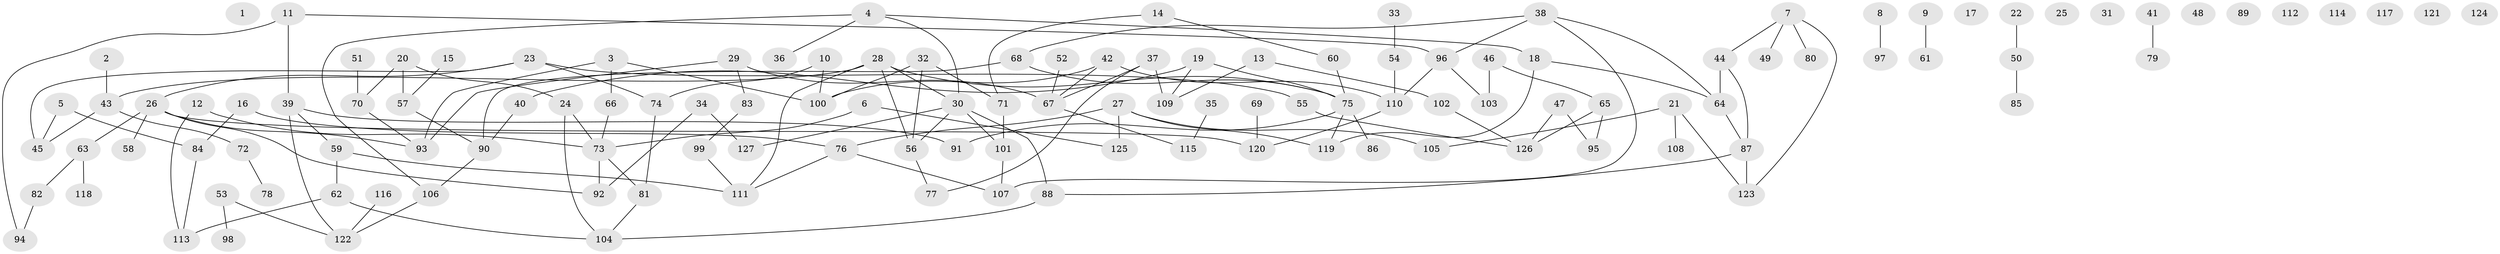 // Generated by graph-tools (version 1.1) at 2025/49/03/09/25 03:49:12]
// undirected, 127 vertices, 152 edges
graph export_dot {
graph [start="1"]
  node [color=gray90,style=filled];
  1;
  2;
  3;
  4;
  5;
  6;
  7;
  8;
  9;
  10;
  11;
  12;
  13;
  14;
  15;
  16;
  17;
  18;
  19;
  20;
  21;
  22;
  23;
  24;
  25;
  26;
  27;
  28;
  29;
  30;
  31;
  32;
  33;
  34;
  35;
  36;
  37;
  38;
  39;
  40;
  41;
  42;
  43;
  44;
  45;
  46;
  47;
  48;
  49;
  50;
  51;
  52;
  53;
  54;
  55;
  56;
  57;
  58;
  59;
  60;
  61;
  62;
  63;
  64;
  65;
  66;
  67;
  68;
  69;
  70;
  71;
  72;
  73;
  74;
  75;
  76;
  77;
  78;
  79;
  80;
  81;
  82;
  83;
  84;
  85;
  86;
  87;
  88;
  89;
  90;
  91;
  92;
  93;
  94;
  95;
  96;
  97;
  98;
  99;
  100;
  101;
  102;
  103;
  104;
  105;
  106;
  107;
  108;
  109;
  110;
  111;
  112;
  113;
  114;
  115;
  116;
  117;
  118;
  119;
  120;
  121;
  122;
  123;
  124;
  125;
  126;
  127;
  2 -- 43;
  3 -- 66;
  3 -- 93;
  3 -- 100;
  4 -- 18;
  4 -- 30;
  4 -- 36;
  4 -- 106;
  5 -- 45;
  5 -- 84;
  6 -- 73;
  6 -- 125;
  7 -- 44;
  7 -- 49;
  7 -- 80;
  7 -- 123;
  8 -- 97;
  9 -- 61;
  10 -- 74;
  10 -- 100;
  11 -- 39;
  11 -- 94;
  11 -- 96;
  12 -- 73;
  12 -- 113;
  13 -- 102;
  13 -- 109;
  14 -- 60;
  14 -- 71;
  15 -- 57;
  16 -- 76;
  16 -- 84;
  18 -- 64;
  18 -- 119;
  19 -- 40;
  19 -- 75;
  19 -- 109;
  20 -- 24;
  20 -- 57;
  20 -- 70;
  21 -- 105;
  21 -- 108;
  21 -- 123;
  22 -- 50;
  23 -- 26;
  23 -- 45;
  23 -- 55;
  23 -- 74;
  24 -- 73;
  24 -- 104;
  26 -- 58;
  26 -- 63;
  26 -- 92;
  26 -- 93;
  26 -- 120;
  27 -- 76;
  27 -- 105;
  27 -- 119;
  27 -- 125;
  28 -- 30;
  28 -- 43;
  28 -- 56;
  28 -- 75;
  28 -- 111;
  29 -- 67;
  29 -- 83;
  29 -- 93;
  30 -- 56;
  30 -- 88;
  30 -- 101;
  30 -- 127;
  32 -- 56;
  32 -- 71;
  32 -- 100;
  33 -- 54;
  34 -- 92;
  34 -- 127;
  35 -- 115;
  37 -- 67;
  37 -- 77;
  37 -- 109;
  38 -- 64;
  38 -- 68;
  38 -- 96;
  38 -- 107;
  39 -- 59;
  39 -- 91;
  39 -- 122;
  40 -- 90;
  41 -- 79;
  42 -- 67;
  42 -- 100;
  42 -- 110;
  43 -- 45;
  43 -- 72;
  44 -- 64;
  44 -- 87;
  46 -- 65;
  46 -- 103;
  47 -- 95;
  47 -- 126;
  50 -- 85;
  51 -- 70;
  52 -- 67;
  53 -- 98;
  53 -- 122;
  54 -- 110;
  55 -- 126;
  56 -- 77;
  57 -- 90;
  59 -- 62;
  59 -- 111;
  60 -- 75;
  62 -- 104;
  62 -- 113;
  63 -- 82;
  63 -- 118;
  64 -- 87;
  65 -- 95;
  65 -- 126;
  66 -- 73;
  67 -- 115;
  68 -- 75;
  68 -- 90;
  69 -- 120;
  70 -- 93;
  71 -- 101;
  72 -- 78;
  73 -- 81;
  73 -- 92;
  74 -- 81;
  75 -- 86;
  75 -- 91;
  75 -- 119;
  76 -- 107;
  76 -- 111;
  81 -- 104;
  82 -- 94;
  83 -- 99;
  84 -- 113;
  87 -- 88;
  87 -- 123;
  88 -- 104;
  90 -- 106;
  96 -- 103;
  96 -- 110;
  99 -- 111;
  101 -- 107;
  102 -- 126;
  106 -- 122;
  110 -- 120;
  116 -- 122;
}
